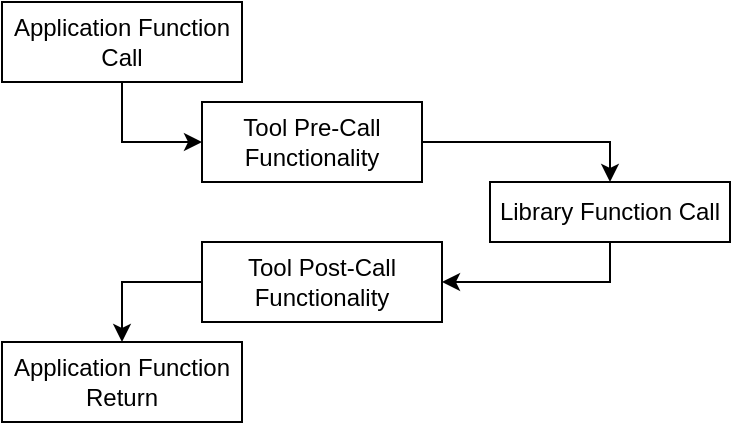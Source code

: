 <mxfile version="21.6.6" type="github" pages="2">
  <diagram name="Sayfa -1" id="nEpasdpnIF6QxxQhhLIC">
    <mxGraphModel dx="2074" dy="1182" grid="1" gridSize="10" guides="1" tooltips="1" connect="1" arrows="1" fold="1" page="1" pageScale="1" pageWidth="827" pageHeight="1169" math="0" shadow="0">
      <root>
        <mxCell id="0" />
        <mxCell id="1" parent="0" />
        <mxCell id="IGS3kUgPGlYXlZIfs-v1-9" style="edgeStyle=orthogonalEdgeStyle;rounded=0;orthogonalLoop=1;jettySize=auto;html=1;exitX=0.5;exitY=1;exitDx=0;exitDy=0;entryX=0;entryY=0.5;entryDx=0;entryDy=0;" edge="1" parent="1" source="IGS3kUgPGlYXlZIfs-v1-1" target="IGS3kUgPGlYXlZIfs-v1-2">
          <mxGeometry relative="1" as="geometry" />
        </mxCell>
        <mxCell id="IGS3kUgPGlYXlZIfs-v1-1" value="Application Function Call" style="rounded=0;whiteSpace=wrap;html=1;" vertex="1" parent="1">
          <mxGeometry x="50" y="220" width="120" height="40" as="geometry" />
        </mxCell>
        <mxCell id="IGS3kUgPGlYXlZIfs-v1-11" style="edgeStyle=orthogonalEdgeStyle;rounded=0;orthogonalLoop=1;jettySize=auto;html=1;exitX=1;exitY=0.5;exitDx=0;exitDy=0;entryX=0.5;entryY=0;entryDx=0;entryDy=0;" edge="1" parent="1" source="IGS3kUgPGlYXlZIfs-v1-2" target="IGS3kUgPGlYXlZIfs-v1-3">
          <mxGeometry relative="1" as="geometry" />
        </mxCell>
        <mxCell id="IGS3kUgPGlYXlZIfs-v1-2" value="Tool Pre-Call Functionality" style="rounded=0;whiteSpace=wrap;html=1;" vertex="1" parent="1">
          <mxGeometry x="150" y="270" width="110" height="40" as="geometry" />
        </mxCell>
        <mxCell id="IGS3kUgPGlYXlZIfs-v1-12" style="edgeStyle=orthogonalEdgeStyle;rounded=0;orthogonalLoop=1;jettySize=auto;html=1;exitX=0.5;exitY=1;exitDx=0;exitDy=0;entryX=1;entryY=0.5;entryDx=0;entryDy=0;" edge="1" parent="1" source="IGS3kUgPGlYXlZIfs-v1-3" target="IGS3kUgPGlYXlZIfs-v1-5">
          <mxGeometry relative="1" as="geometry" />
        </mxCell>
        <mxCell id="IGS3kUgPGlYXlZIfs-v1-3" value="Library Function Call" style="rounded=0;whiteSpace=wrap;html=1;" vertex="1" parent="1">
          <mxGeometry x="294" y="310" width="120" height="30" as="geometry" />
        </mxCell>
        <mxCell id="IGS3kUgPGlYXlZIfs-v1-10" style="edgeStyle=orthogonalEdgeStyle;rounded=0;orthogonalLoop=1;jettySize=auto;html=1;exitX=0;exitY=0.5;exitDx=0;exitDy=0;entryX=0.5;entryY=0;entryDx=0;entryDy=0;" edge="1" parent="1" source="IGS3kUgPGlYXlZIfs-v1-5" target="IGS3kUgPGlYXlZIfs-v1-7">
          <mxGeometry relative="1" as="geometry" />
        </mxCell>
        <mxCell id="IGS3kUgPGlYXlZIfs-v1-5" value="Tool Post-Call Functionality" style="rounded=0;whiteSpace=wrap;html=1;" vertex="1" parent="1">
          <mxGeometry x="150" y="340" width="120" height="40" as="geometry" />
        </mxCell>
        <mxCell id="IGS3kUgPGlYXlZIfs-v1-7" value="Application Function Return" style="rounded=0;whiteSpace=wrap;html=1;" vertex="1" parent="1">
          <mxGeometry x="50" y="390" width="120" height="40" as="geometry" />
        </mxCell>
      </root>
    </mxGraphModel>
  </diagram>
  <diagram id="iqIDEnjGneMDjt59B4Ir" name="Page-2">
    <mxGraphModel dx="2074" dy="1182" grid="1" gridSize="10" guides="1" tooltips="1" connect="1" arrows="1" fold="1" page="1" pageScale="1" pageWidth="827" pageHeight="1169" math="0" shadow="0">
      <root>
        <mxCell id="0" />
        <mxCell id="1" parent="0" />
        <mxCell id="6p2yLibXhUYzqRCcQWvM-1" style="edgeStyle=orthogonalEdgeStyle;rounded=0;orthogonalLoop=1;jettySize=auto;html=1;exitX=0.5;exitY=1;exitDx=0;exitDy=0;entryX=0;entryY=0.5;entryDx=0;entryDy=0;" edge="1" parent="1" source="6p2yLibXhUYzqRCcQWvM-2" target="6p2yLibXhUYzqRCcQWvM-4">
          <mxGeometry relative="1" as="geometry" />
        </mxCell>
        <mxCell id="6p2yLibXhUYzqRCcQWvM-2" value="Application Function Call" style="rounded=0;whiteSpace=wrap;html=1;" vertex="1" parent="1">
          <mxGeometry x="40" y="130" width="120" height="40" as="geometry" />
        </mxCell>
        <mxCell id="6p2yLibXhUYzqRCcQWvM-3" style="edgeStyle=orthogonalEdgeStyle;rounded=0;orthogonalLoop=1;jettySize=auto;html=1;exitX=1;exitY=0.5;exitDx=0;exitDy=0;entryX=0.5;entryY=0;entryDx=0;entryDy=0;" edge="1" parent="1" source="6p2yLibXhUYzqRCcQWvM-4" target="6p2yLibXhUYzqRCcQWvM-10">
          <mxGeometry relative="1" as="geometry" />
        </mxCell>
        <mxCell id="6p2yLibXhUYzqRCcQWvM-4" value="Tool 1 Pre-Call Functionality" style="rounded=0;whiteSpace=wrap;html=1;" vertex="1" parent="1">
          <mxGeometry x="130" y="180" width="110" height="40" as="geometry" />
        </mxCell>
        <mxCell id="6p2yLibXhUYzqRCcQWvM-5" style="edgeStyle=orthogonalEdgeStyle;rounded=0;orthogonalLoop=1;jettySize=auto;html=1;exitX=0.5;exitY=1;exitDx=0;exitDy=0;entryX=1;entryY=0.5;entryDx=0;entryDy=0;" edge="1" parent="1" source="6p2yLibXhUYzqRCcQWvM-11" target="6p2yLibXhUYzqRCcQWvM-8">
          <mxGeometry relative="1" as="geometry" />
        </mxCell>
        <mxCell id="6p2yLibXhUYzqRCcQWvM-14" style="edgeStyle=orthogonalEdgeStyle;rounded=0;orthogonalLoop=1;jettySize=auto;html=1;exitX=0.5;exitY=1;exitDx=0;exitDy=0;entryX=1;entryY=0.5;entryDx=0;entryDy=0;" edge="1" parent="1" source="6p2yLibXhUYzqRCcQWvM-6" target="6p2yLibXhUYzqRCcQWvM-11">
          <mxGeometry relative="1" as="geometry" />
        </mxCell>
        <mxCell id="6p2yLibXhUYzqRCcQWvM-6" value="Library Function Call" style="rounded=0;whiteSpace=wrap;html=1;" vertex="1" parent="1">
          <mxGeometry x="300" y="280" width="120" height="30" as="geometry" />
        </mxCell>
        <mxCell id="6p2yLibXhUYzqRCcQWvM-7" style="edgeStyle=orthogonalEdgeStyle;rounded=0;orthogonalLoop=1;jettySize=auto;html=1;exitX=0;exitY=0.5;exitDx=0;exitDy=0;entryX=0.5;entryY=0;entryDx=0;entryDy=0;" edge="1" parent="1" source="6p2yLibXhUYzqRCcQWvM-8" target="6p2yLibXhUYzqRCcQWvM-9">
          <mxGeometry relative="1" as="geometry" />
        </mxCell>
        <mxCell id="6p2yLibXhUYzqRCcQWvM-8" value="Tool 1 Post-Call Functionality" style="rounded=0;whiteSpace=wrap;html=1;" vertex="1" parent="1">
          <mxGeometry x="130" y="370" width="120" height="40" as="geometry" />
        </mxCell>
        <mxCell id="6p2yLibXhUYzqRCcQWvM-9" value="Application Function Return" style="rounded=0;whiteSpace=wrap;html=1;" vertex="1" parent="1">
          <mxGeometry x="40" y="420" width="120" height="40" as="geometry" />
        </mxCell>
        <mxCell id="6p2yLibXhUYzqRCcQWvM-13" style="edgeStyle=orthogonalEdgeStyle;rounded=0;orthogonalLoop=1;jettySize=auto;html=1;exitX=1;exitY=0.5;exitDx=0;exitDy=0;entryX=0.5;entryY=0;entryDx=0;entryDy=0;" edge="1" parent="1" source="6p2yLibXhUYzqRCcQWvM-10" target="6p2yLibXhUYzqRCcQWvM-6">
          <mxGeometry relative="1" as="geometry" />
        </mxCell>
        <mxCell id="6p2yLibXhUYzqRCcQWvM-10" value="Tool 2 Pre-Call Functionality" style="rounded=0;whiteSpace=wrap;html=1;" vertex="1" parent="1">
          <mxGeometry x="210" y="230" width="110" height="40" as="geometry" />
        </mxCell>
        <mxCell id="6p2yLibXhUYzqRCcQWvM-11" value="Tool 2 Post-Call Functionality" style="rounded=0;whiteSpace=wrap;html=1;" vertex="1" parent="1">
          <mxGeometry x="210" y="320" width="110" height="40" as="geometry" />
        </mxCell>
      </root>
    </mxGraphModel>
  </diagram>
</mxfile>
